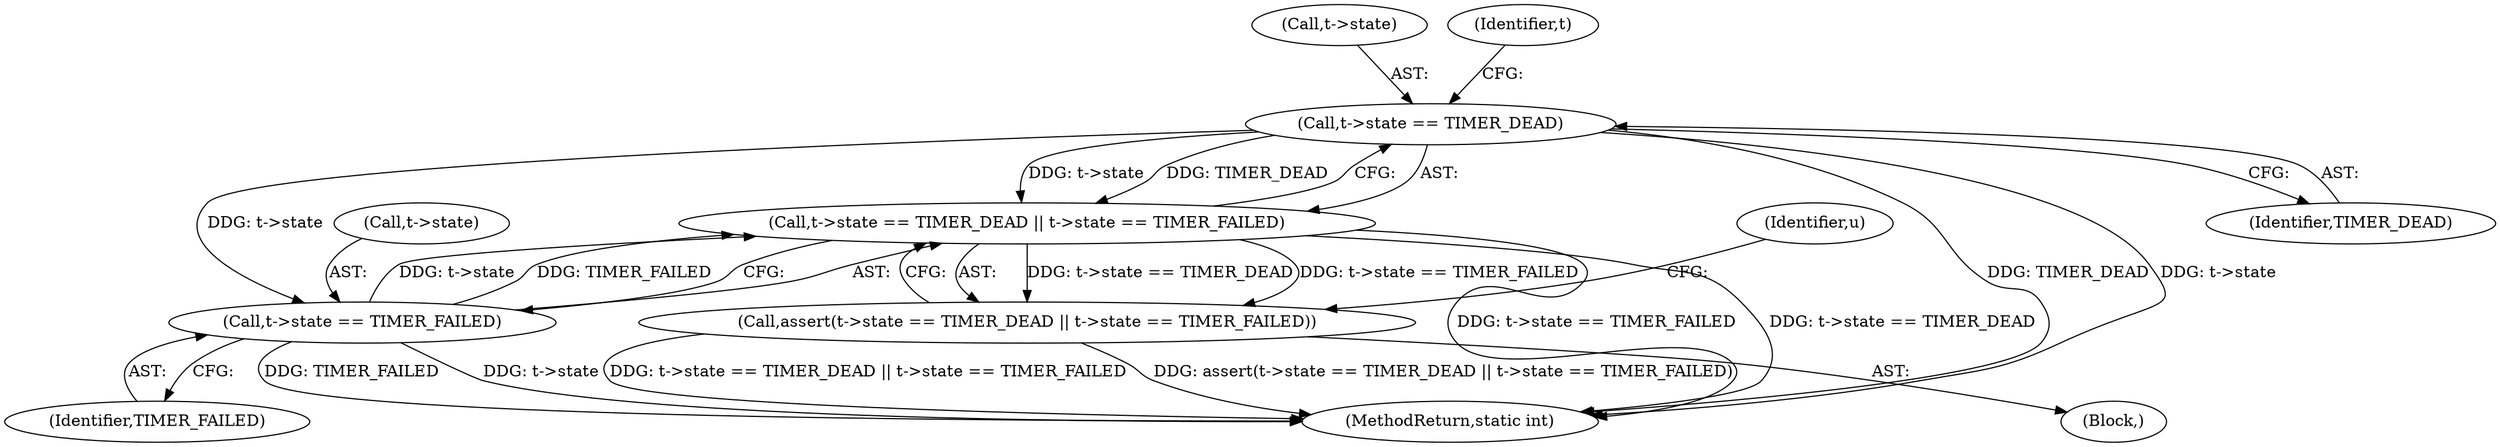 digraph "0_systemd_ee735086f8670be1591fa9593e80dd60163a7a2f_2@pointer" {
"1000115" [label="(Call,t->state == TIMER_DEAD)"];
"1000114" [label="(Call,t->state == TIMER_DEAD || t->state == TIMER_FAILED)"];
"1000113" [label="(Call,assert(t->state == TIMER_DEAD || t->state == TIMER_FAILED))"];
"1000120" [label="(Call,t->state == TIMER_FAILED)"];
"1000113" [label="(Call,assert(t->state == TIMER_DEAD || t->state == TIMER_FAILED))"];
"1000116" [label="(Call,t->state)"];
"1000201" [label="(MethodReturn,static int)"];
"1000124" [label="(Identifier,TIMER_FAILED)"];
"1000115" [label="(Call,t->state == TIMER_DEAD)"];
"1000122" [label="(Identifier,t)"];
"1000119" [label="(Identifier,TIMER_DEAD)"];
"1000114" [label="(Call,t->state == TIMER_DEAD || t->state == TIMER_FAILED)"];
"1000121" [label="(Call,t->state)"];
"1000120" [label="(Call,t->state == TIMER_FAILED)"];
"1000104" [label="(Block,)"];
"1000129" [label="(Identifier,u)"];
"1000115" -> "1000114"  [label="AST: "];
"1000115" -> "1000119"  [label="CFG: "];
"1000116" -> "1000115"  [label="AST: "];
"1000119" -> "1000115"  [label="AST: "];
"1000122" -> "1000115"  [label="CFG: "];
"1000114" -> "1000115"  [label="CFG: "];
"1000115" -> "1000201"  [label="DDG: TIMER_DEAD"];
"1000115" -> "1000201"  [label="DDG: t->state"];
"1000115" -> "1000114"  [label="DDG: t->state"];
"1000115" -> "1000114"  [label="DDG: TIMER_DEAD"];
"1000115" -> "1000120"  [label="DDG: t->state"];
"1000114" -> "1000113"  [label="AST: "];
"1000114" -> "1000120"  [label="CFG: "];
"1000120" -> "1000114"  [label="AST: "];
"1000113" -> "1000114"  [label="CFG: "];
"1000114" -> "1000201"  [label="DDG: t->state == TIMER_DEAD"];
"1000114" -> "1000201"  [label="DDG: t->state == TIMER_FAILED"];
"1000114" -> "1000113"  [label="DDG: t->state == TIMER_DEAD"];
"1000114" -> "1000113"  [label="DDG: t->state == TIMER_FAILED"];
"1000120" -> "1000114"  [label="DDG: t->state"];
"1000120" -> "1000114"  [label="DDG: TIMER_FAILED"];
"1000113" -> "1000104"  [label="AST: "];
"1000129" -> "1000113"  [label="CFG: "];
"1000113" -> "1000201"  [label="DDG: t->state == TIMER_DEAD || t->state == TIMER_FAILED"];
"1000113" -> "1000201"  [label="DDG: assert(t->state == TIMER_DEAD || t->state == TIMER_FAILED)"];
"1000120" -> "1000124"  [label="CFG: "];
"1000121" -> "1000120"  [label="AST: "];
"1000124" -> "1000120"  [label="AST: "];
"1000120" -> "1000201"  [label="DDG: t->state"];
"1000120" -> "1000201"  [label="DDG: TIMER_FAILED"];
}
